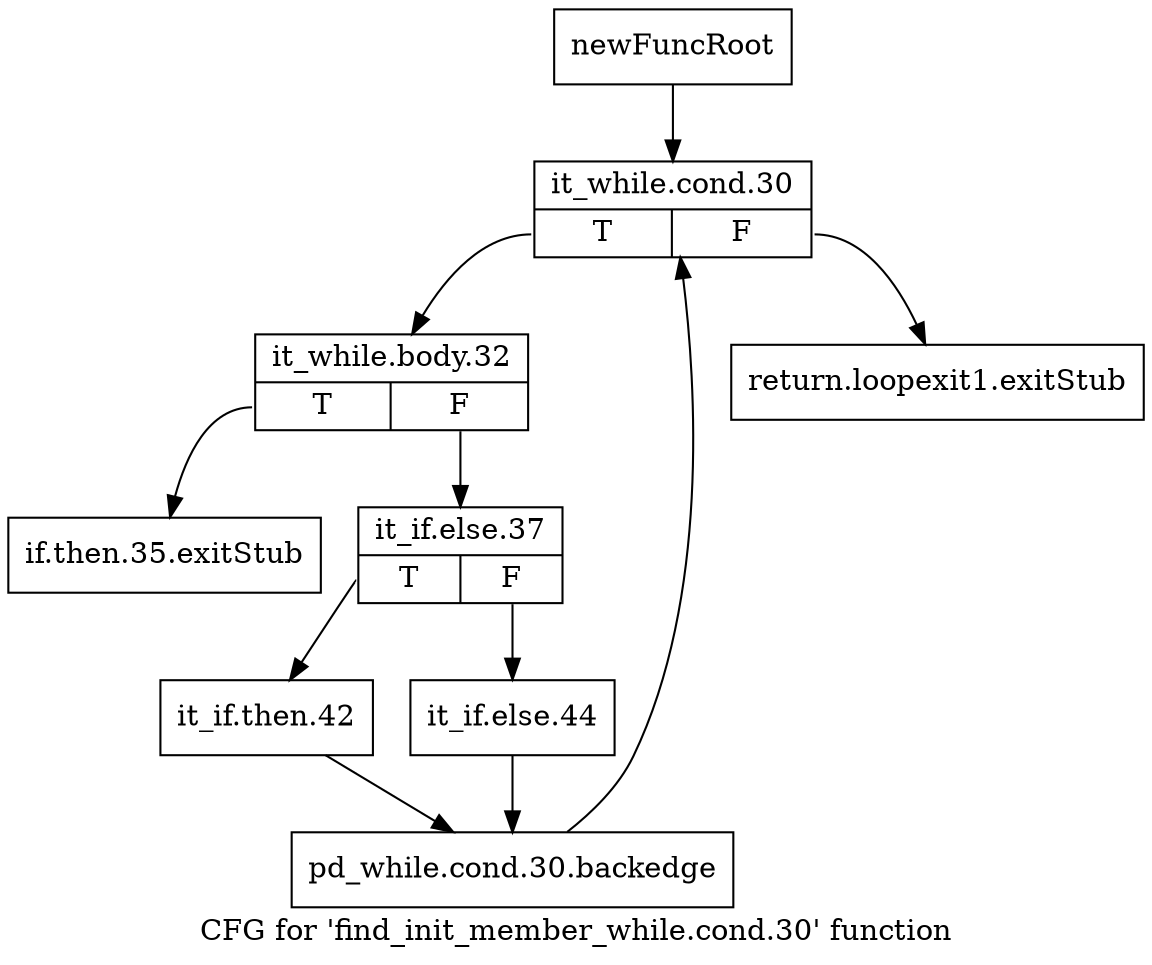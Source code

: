 digraph "CFG for 'find_init_member_while.cond.30' function" {
	label="CFG for 'find_init_member_while.cond.30' function";

	Node0xa0f9de0 [shape=record,label="{newFuncRoot}"];
	Node0xa0f9de0 -> Node0xa0f9ed0;
	Node0xa0f9e30 [shape=record,label="{return.loopexit1.exitStub}"];
	Node0xa0f9e80 [shape=record,label="{if.then.35.exitStub}"];
	Node0xa0f9ed0 [shape=record,label="{it_while.cond.30|{<s0>T|<s1>F}}"];
	Node0xa0f9ed0:s0 -> Node0xa0f9f20;
	Node0xa0f9ed0:s1 -> Node0xa0f9e30;
	Node0xa0f9f20 [shape=record,label="{it_while.body.32|{<s0>T|<s1>F}}"];
	Node0xa0f9f20:s0 -> Node0xa0f9e80;
	Node0xa0f9f20:s1 -> Node0xa0f9f70;
	Node0xa0f9f70 [shape=record,label="{it_if.else.37|{<s0>T|<s1>F}}"];
	Node0xa0f9f70:s0 -> Node0xa0fa010;
	Node0xa0f9f70:s1 -> Node0xa0f9fc0;
	Node0xa0f9fc0 [shape=record,label="{it_if.else.44}"];
	Node0xa0f9fc0 -> Node0xa0fa060;
	Node0xa0fa010 [shape=record,label="{it_if.then.42}"];
	Node0xa0fa010 -> Node0xa0fa060;
	Node0xa0fa060 [shape=record,label="{pd_while.cond.30.backedge}"];
	Node0xa0fa060 -> Node0xa0f9ed0;
}
